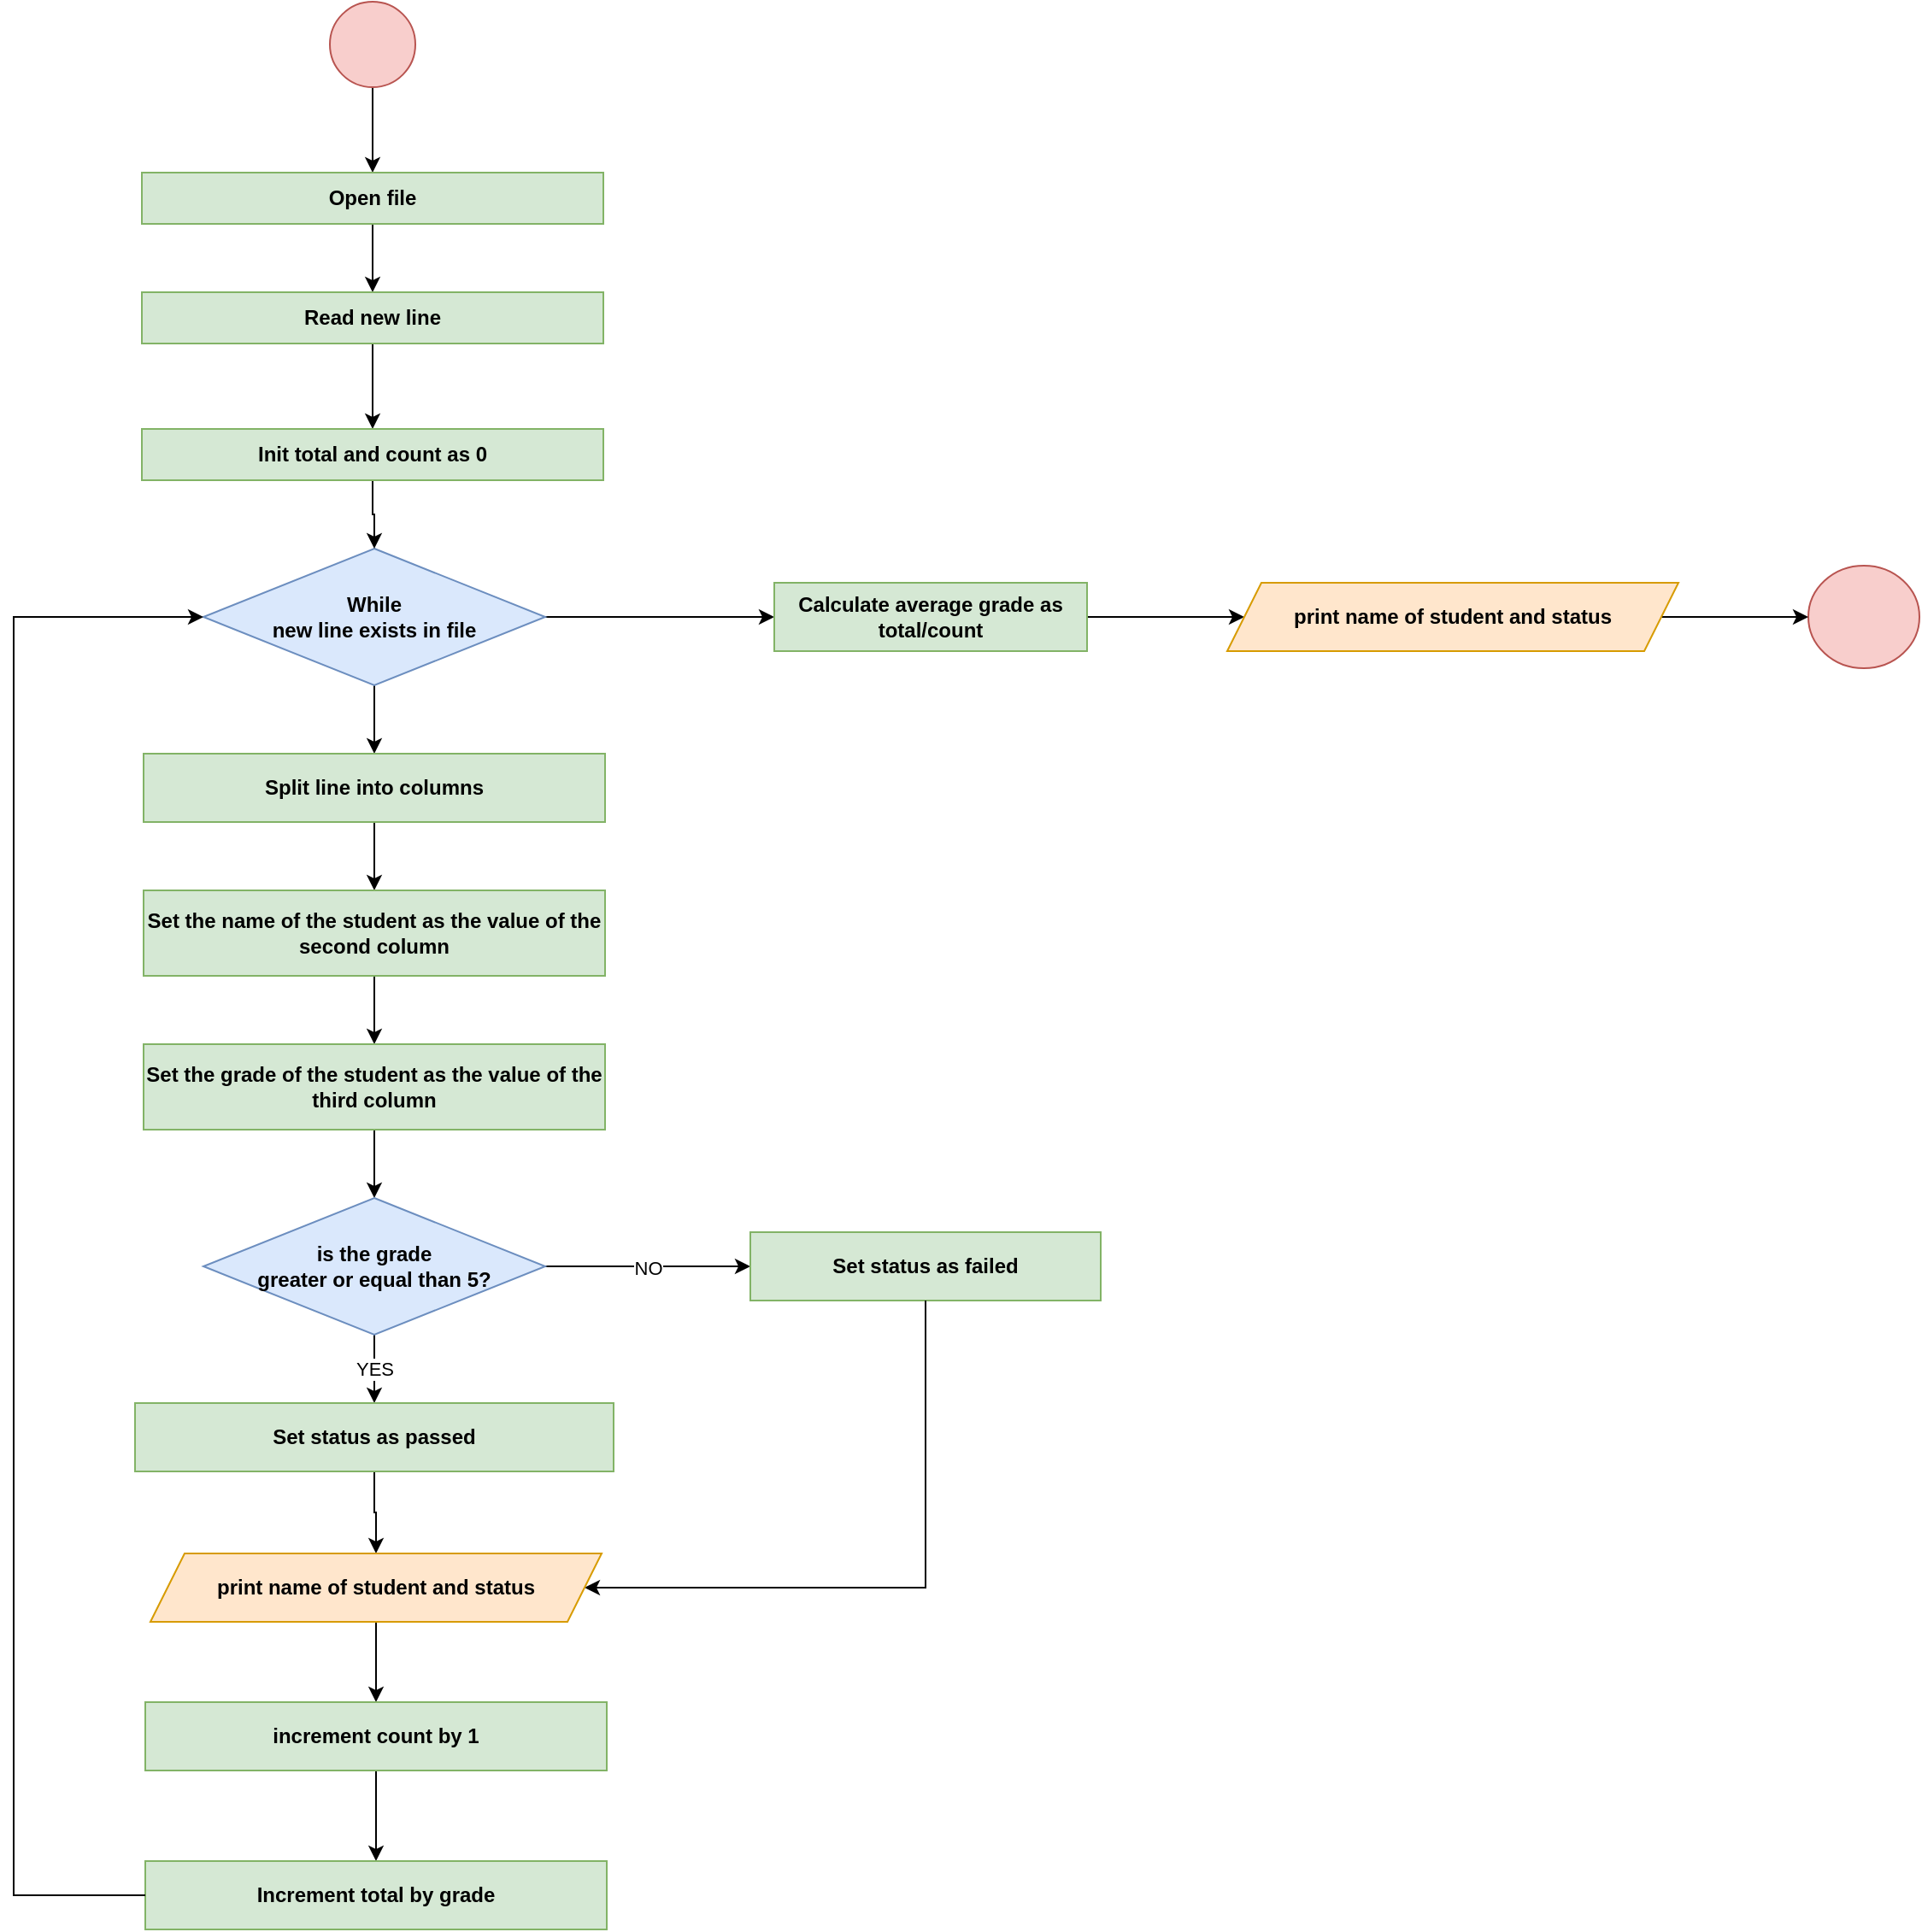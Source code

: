 <mxfile version="15.7.3" type="device"><diagram id="AzdkNsiY8BVGTVPmUkGv" name="Página-1"><mxGraphModel dx="1930" dy="1218" grid="1" gridSize="10" guides="1" tooltips="1" connect="1" arrows="1" fold="1" page="1" pageScale="1" pageWidth="827" pageHeight="1169" math="1" shadow="0"><root><mxCell id="0"/><mxCell id="1" parent="0"/><mxCell id="3ekfqJHj2B5TpRvNx9Rn-15" value="" style="edgeStyle=orthogonalEdgeStyle;rounded=0;orthogonalLoop=1;jettySize=auto;html=1;" edge="1" parent="1" source="JhxvffPjD2ky4z4WgicN-1" target="ByUtUSYviHQgjLNNVeEq-1"><mxGeometry relative="1" as="geometry"/></mxCell><mxCell id="JhxvffPjD2ky4z4WgicN-1" value="" style="ellipse;whiteSpace=wrap;html=1;aspect=fixed;fillColor=#f8cecc;strokeColor=#b85450;" parent="1" vertex="1"><mxGeometry x="205" y="30" width="50" height="50" as="geometry"/></mxCell><mxCell id="JM3OKaIzdw9aTG6BwB1--14" value="" style="edgeStyle=orthogonalEdgeStyle;rounded=0;orthogonalLoop=1;jettySize=auto;html=1;" parent="1" source="JhxvffPjD2ky4z4WgicN-7" target="JhxvffPjD2ky4z4WgicN-9" edge="1"><mxGeometry relative="1" as="geometry"/></mxCell><mxCell id="vczp02ydqx_2gikQUEc_-2" value="" style="edgeStyle=orthogonalEdgeStyle;rounded=0;orthogonalLoop=1;jettySize=auto;html=1;entryX=0;entryY=0.5;entryDx=0;entryDy=0;" parent="1" source="JhxvffPjD2ky4z4WgicN-7" target="3ekfqJHj2B5TpRvNx9Rn-25" edge="1"><mxGeometry relative="1" as="geometry"/></mxCell><mxCell id="JhxvffPjD2ky4z4WgicN-7" value="While &lt;br&gt;new line exists in file" style="rhombus;whiteSpace=wrap;html=1;fillColor=#dae8fc;strokeColor=#6c8ebf;fontStyle=1" parent="1" vertex="1"><mxGeometry x="131" y="350" width="200" height="80" as="geometry"/></mxCell><mxCell id="JM3OKaIzdw9aTG6BwB1--15" value="" style="edgeStyle=orthogonalEdgeStyle;rounded=0;orthogonalLoop=1;jettySize=auto;html=1;" parent="1" source="JhxvffPjD2ky4z4WgicN-9" target="JhxvffPjD2ky4z4WgicN-10" edge="1"><mxGeometry relative="1" as="geometry"/></mxCell><mxCell id="JhxvffPjD2ky4z4WgicN-9" value="Split line into columns" style="rounded=0;whiteSpace=wrap;html=1;fillColor=#d5e8d4;strokeColor=#82b366;fontStyle=1" parent="1" vertex="1"><mxGeometry x="96" y="470" width="270" height="40" as="geometry"/></mxCell><mxCell id="3ekfqJHj2B5TpRvNx9Rn-6" value="" style="edgeStyle=orthogonalEdgeStyle;rounded=0;orthogonalLoop=1;jettySize=auto;html=1;" edge="1" parent="1" source="JhxvffPjD2ky4z4WgicN-10" target="3ekfqJHj2B5TpRvNx9Rn-2"><mxGeometry relative="1" as="geometry"/></mxCell><mxCell id="JhxvffPjD2ky4z4WgicN-10" value="Set the name of the student as the value of the second column" style="rounded=0;whiteSpace=wrap;html=1;fillColor=#d5e8d4;strokeColor=#82b366;fontStyle=1" parent="1" vertex="1"><mxGeometry x="96" y="550" width="270" height="50" as="geometry"/></mxCell><mxCell id="JM3OKaIzdw9aTG6BwB1--24" value="" style="endArrow=classic;html=1;rounded=0;exitX=0.5;exitY=1;exitDx=0;exitDy=0;edgeStyle=orthogonalEdgeStyle;" parent="1" source="3ekfqJHj2B5TpRvNx9Rn-4" target="3ekfqJHj2B5TpRvNx9Rn-16" edge="1"><mxGeometry width="50" height="50" relative="1" as="geometry"><mxPoint x="131" y="975" as="sourcePoint"/><mxPoint x="76" y="670" as="targetPoint"/></mxGeometry></mxCell><mxCell id="vczp02ydqx_2gikQUEc_-1" value="" style="ellipse;whiteSpace=wrap;html=1;fontStyle=1;strokeColor=#b85450;fillColor=#f8cecc;" parent="1" vertex="1"><mxGeometry x="1070" y="360" width="65" height="60" as="geometry"/></mxCell><mxCell id="3ekfqJHj2B5TpRvNx9Rn-14" value="" style="edgeStyle=orthogonalEdgeStyle;rounded=0;orthogonalLoop=1;jettySize=auto;html=1;" edge="1" parent="1" source="ByUtUSYviHQgjLNNVeEq-1" target="3ekfqJHj2B5TpRvNx9Rn-1"><mxGeometry relative="1" as="geometry"/></mxCell><mxCell id="ByUtUSYviHQgjLNNVeEq-1" value="Open file" style="rounded=0;whiteSpace=wrap;html=1;fillColor=#d5e8d4;strokeColor=#82b366;fontStyle=1" parent="1" vertex="1"><mxGeometry x="95" y="130" width="270" height="30" as="geometry"/></mxCell><mxCell id="3ekfqJHj2B5TpRvNx9Rn-18" value="" style="edgeStyle=orthogonalEdgeStyle;rounded=0;orthogonalLoop=1;jettySize=auto;html=1;" edge="1" parent="1" source="3ekfqJHj2B5TpRvNx9Rn-1" target="3ekfqJHj2B5TpRvNx9Rn-17"><mxGeometry relative="1" as="geometry"/></mxCell><mxCell id="3ekfqJHj2B5TpRvNx9Rn-1" value="Read new line" style="rounded=0;whiteSpace=wrap;html=1;fillColor=#d5e8d4;strokeColor=#82b366;fontStyle=1" vertex="1" parent="1"><mxGeometry x="95" y="200" width="270" height="30" as="geometry"/></mxCell><mxCell id="3ekfqJHj2B5TpRvNx9Rn-7" value="" style="edgeStyle=orthogonalEdgeStyle;rounded=0;orthogonalLoop=1;jettySize=auto;html=1;" edge="1" parent="1" source="3ekfqJHj2B5TpRvNx9Rn-2" target="3ekfqJHj2B5TpRvNx9Rn-3"><mxGeometry relative="1" as="geometry"/></mxCell><mxCell id="3ekfqJHj2B5TpRvNx9Rn-2" value="Set the grade of the student as the value of the third column" style="rounded=0;whiteSpace=wrap;html=1;fillColor=#d5e8d4;strokeColor=#82b366;fontStyle=1" vertex="1" parent="1"><mxGeometry x="96" y="640" width="270" height="50" as="geometry"/></mxCell><mxCell id="3ekfqJHj2B5TpRvNx9Rn-5" value="YES" style="edgeStyle=orthogonalEdgeStyle;rounded=0;orthogonalLoop=1;jettySize=auto;html=1;" edge="1" parent="1" source="3ekfqJHj2B5TpRvNx9Rn-3" target="3ekfqJHj2B5TpRvNx9Rn-4"><mxGeometry relative="1" as="geometry"/></mxCell><mxCell id="3ekfqJHj2B5TpRvNx9Rn-9" value="NO" style="edgeStyle=orthogonalEdgeStyle;rounded=0;orthogonalLoop=1;jettySize=auto;html=1;" edge="1" parent="1" source="3ekfqJHj2B5TpRvNx9Rn-3"><mxGeometry relative="1" as="geometry"><mxPoint x="451" y="770" as="targetPoint"/></mxGeometry></mxCell><mxCell id="3ekfqJHj2B5TpRvNx9Rn-3" value="is the grade &lt;br&gt;greater or equal than 5?&lt;br&gt;" style="rhombus;whiteSpace=wrap;html=1;fillColor=#dae8fc;strokeColor=#6c8ebf;fontStyle=1" vertex="1" parent="1"><mxGeometry x="131" y="730" width="200" height="80" as="geometry"/></mxCell><mxCell id="3ekfqJHj2B5TpRvNx9Rn-4" value="Set status as passed" style="whiteSpace=wrap;html=1;fontStyle=1;strokeColor=#82b366;fillColor=#d5e8d4;" vertex="1" parent="1"><mxGeometry x="91" y="850" width="280" height="40" as="geometry"/></mxCell><mxCell id="3ekfqJHj2B5TpRvNx9Rn-10" value="Set status as failed" style="whiteSpace=wrap;html=1;fontStyle=1;strokeColor=#82b366;fillColor=#d5e8d4;" vertex="1" parent="1"><mxGeometry x="451" y="750" width="205" height="40" as="geometry"/></mxCell><mxCell id="3ekfqJHj2B5TpRvNx9Rn-11" value="" style="endArrow=classic;html=1;rounded=0;exitX=0.5;exitY=1;exitDx=0;exitDy=0;entryX=1;entryY=0.5;entryDx=0;entryDy=0;edgeStyle=orthogonalEdgeStyle;" edge="1" parent="1" source="3ekfqJHj2B5TpRvNx9Rn-10" target="3ekfqJHj2B5TpRvNx9Rn-16"><mxGeometry width="50" height="50" relative="1" as="geometry"><mxPoint x="406" y="710" as="sourcePoint"/><mxPoint x="456" y="660" as="targetPoint"/><Array as="points"><mxPoint x="554" y="958"/></Array></mxGeometry></mxCell><mxCell id="3ekfqJHj2B5TpRvNx9Rn-21" value="" style="edgeStyle=orthogonalEdgeStyle;rounded=0;orthogonalLoop=1;jettySize=auto;html=1;fontStyle=1" edge="1" parent="1" source="3ekfqJHj2B5TpRvNx9Rn-16" target="3ekfqJHj2B5TpRvNx9Rn-20"><mxGeometry relative="1" as="geometry"/></mxCell><mxCell id="3ekfqJHj2B5TpRvNx9Rn-16" value="print name of student and status" style="shape=parallelogram;perimeter=parallelogramPerimeter;whiteSpace=wrap;html=1;fixedSize=1;fillColor=#ffe6cc;strokeColor=#d79b00;fontStyle=1" vertex="1" parent="1"><mxGeometry x="100" y="938" width="264" height="40" as="geometry"/></mxCell><mxCell id="3ekfqJHj2B5TpRvNx9Rn-19" value="" style="edgeStyle=orthogonalEdgeStyle;rounded=0;orthogonalLoop=1;jettySize=auto;html=1;" edge="1" parent="1" source="3ekfqJHj2B5TpRvNx9Rn-17" target="JhxvffPjD2ky4z4WgicN-7"><mxGeometry relative="1" as="geometry"/></mxCell><mxCell id="3ekfqJHj2B5TpRvNx9Rn-17" value="Init total and count as 0" style="rounded=0;whiteSpace=wrap;html=1;fillColor=#d5e8d4;strokeColor=#82b366;fontStyle=1" vertex="1" parent="1"><mxGeometry x="95" y="280" width="270" height="30" as="geometry"/></mxCell><mxCell id="3ekfqJHj2B5TpRvNx9Rn-23" value="" style="edgeStyle=orthogonalEdgeStyle;rounded=0;orthogonalLoop=1;jettySize=auto;html=1;fontStyle=1" edge="1" parent="1" source="3ekfqJHj2B5TpRvNx9Rn-20" target="3ekfqJHj2B5TpRvNx9Rn-22"><mxGeometry relative="1" as="geometry"/></mxCell><mxCell id="3ekfqJHj2B5TpRvNx9Rn-20" value="increment count by 1" style="whiteSpace=wrap;html=1;strokeColor=#82b366;fillColor=#d5e8d4;fontStyle=1" vertex="1" parent="1"><mxGeometry x="97" y="1025" width="270" height="40" as="geometry"/></mxCell><mxCell id="3ekfqJHj2B5TpRvNx9Rn-22" value="Increment total by grade" style="whiteSpace=wrap;html=1;strokeColor=#82b366;fillColor=#d5e8d4;fontStyle=1" vertex="1" parent="1"><mxGeometry x="97" y="1118" width="270" height="40" as="geometry"/></mxCell><mxCell id="3ekfqJHj2B5TpRvNx9Rn-24" value="" style="endArrow=classic;html=1;rounded=0;exitX=0;exitY=0.5;exitDx=0;exitDy=0;entryX=0;entryY=0.5;entryDx=0;entryDy=0;edgeStyle=orthogonalEdgeStyle;" edge="1" parent="1" source="3ekfqJHj2B5TpRvNx9Rn-22" target="JhxvffPjD2ky4z4WgicN-7"><mxGeometry width="50" height="50" relative="1" as="geometry"><mxPoint x="370" y="890" as="sourcePoint"/><mxPoint x="420" y="840" as="targetPoint"/><Array as="points"><mxPoint x="20" y="1138"/><mxPoint x="20" y="390"/></Array></mxGeometry></mxCell><mxCell id="3ekfqJHj2B5TpRvNx9Rn-28" value="" style="edgeStyle=orthogonalEdgeStyle;rounded=0;orthogonalLoop=1;jettySize=auto;html=1;" edge="1" parent="1" source="3ekfqJHj2B5TpRvNx9Rn-25" target="3ekfqJHj2B5TpRvNx9Rn-26"><mxGeometry relative="1" as="geometry"/></mxCell><mxCell id="3ekfqJHj2B5TpRvNx9Rn-25" value="Calculate average grade as total/count" style="rounded=0;whiteSpace=wrap;html=1;fillColor=#d5e8d4;strokeColor=#82b366;fontStyle=1" vertex="1" parent="1"><mxGeometry x="465" y="370" width="183" height="40" as="geometry"/></mxCell><mxCell id="3ekfqJHj2B5TpRvNx9Rn-29" value="" style="edgeStyle=orthogonalEdgeStyle;rounded=0;orthogonalLoop=1;jettySize=auto;html=1;" edge="1" parent="1" source="3ekfqJHj2B5TpRvNx9Rn-26" target="vczp02ydqx_2gikQUEc_-1"><mxGeometry relative="1" as="geometry"/></mxCell><mxCell id="3ekfqJHj2B5TpRvNx9Rn-26" value="print name of student and status" style="shape=parallelogram;perimeter=parallelogramPerimeter;whiteSpace=wrap;html=1;fixedSize=1;fillColor=#ffe6cc;strokeColor=#d79b00;fontStyle=1" vertex="1" parent="1"><mxGeometry x="730" y="370" width="264" height="40" as="geometry"/></mxCell></root></mxGraphModel></diagram></mxfile>